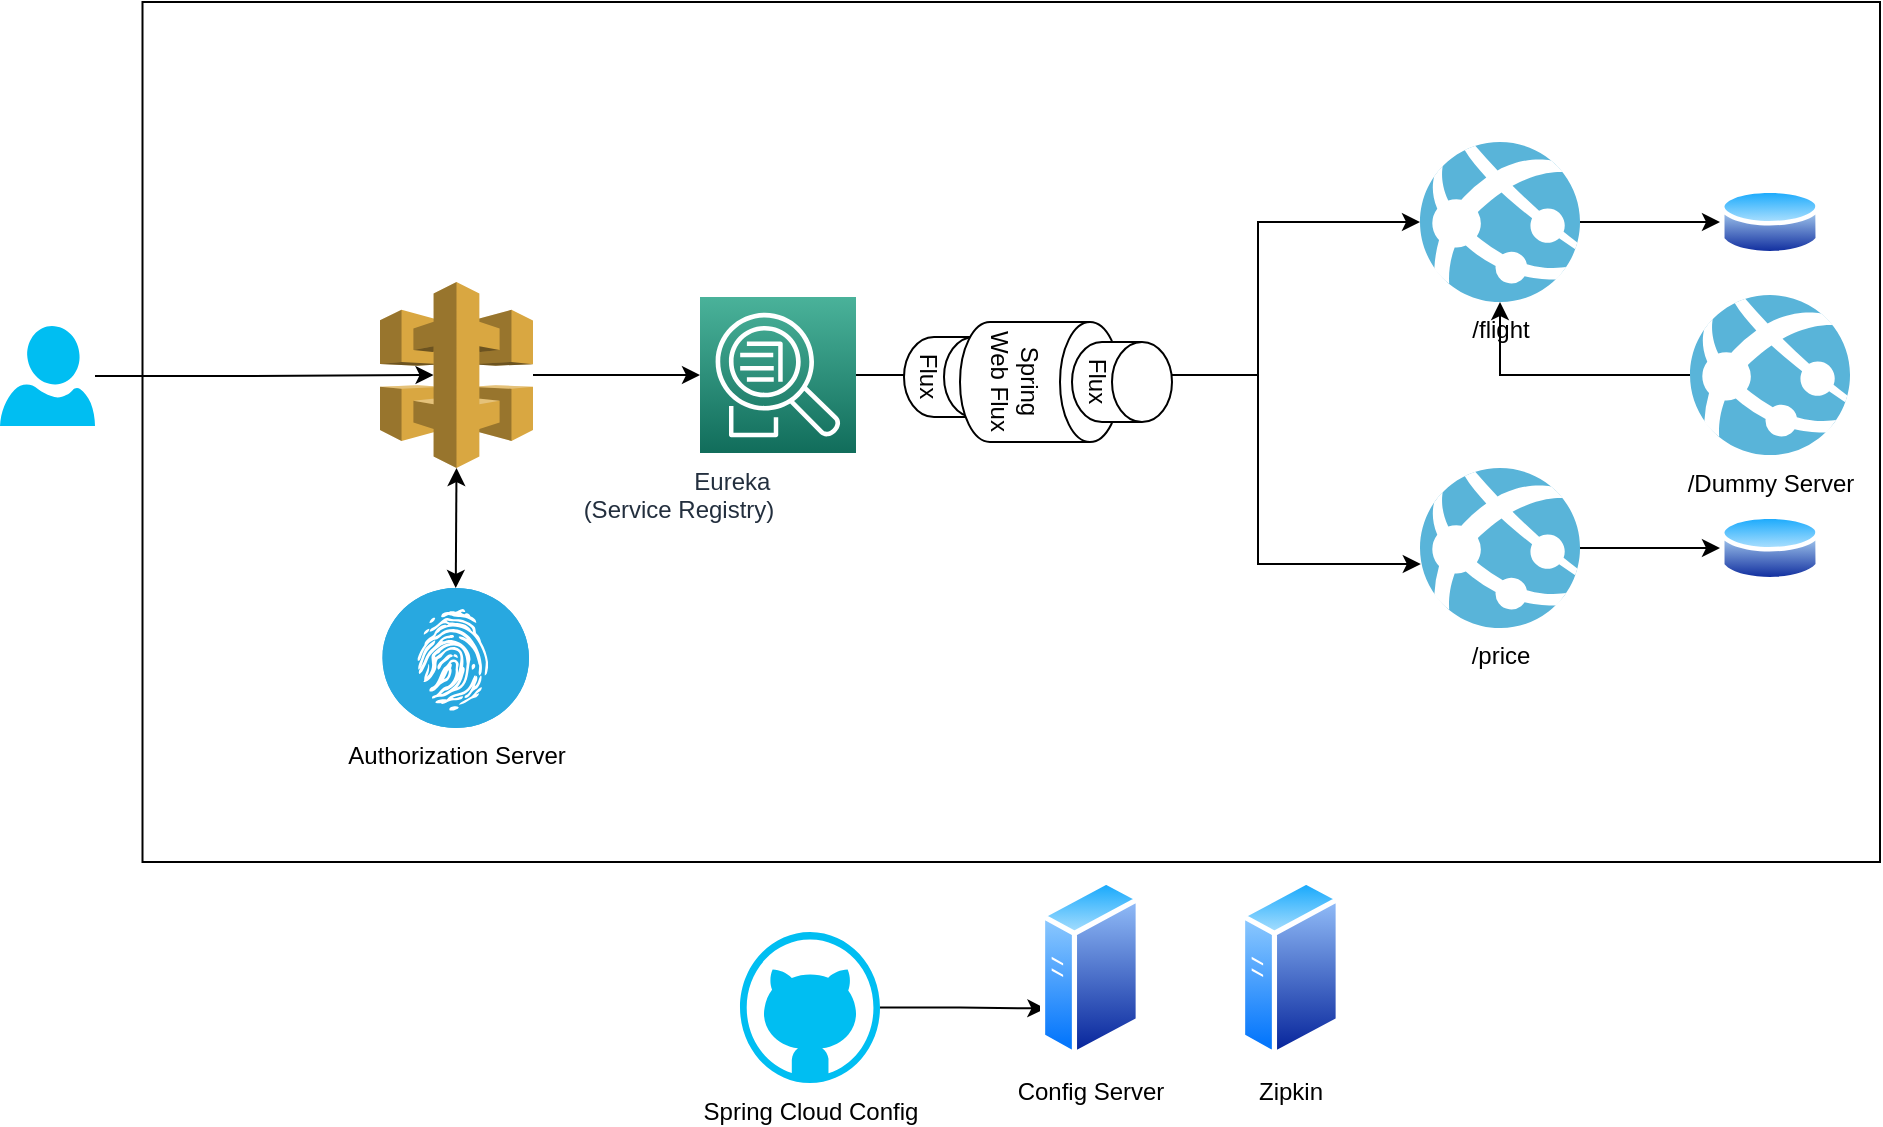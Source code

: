 <mxfile version="14.8.5" type="device"><diagram id="kakYy_44hIzoi5NwuhqP" name="Page-1"><mxGraphModel dx="2333" dy="699" grid="1" gridSize="10" guides="1" tooltips="1" connect="1" arrows="1" fold="1" page="1" pageScale="1" pageWidth="850" pageHeight="1100" math="0" shadow="0"><root><mxCell id="0"/><mxCell id="1" parent="0"/><mxCell id="1TpxPhBEobBxzbl29iNL-29" value="" style="rounded=0;whiteSpace=wrap;html=1;" vertex="1" parent="1"><mxGeometry x="-118.75" y="10" width="868.75" height="430" as="geometry"/></mxCell><mxCell id="1TpxPhBEobBxzbl29iNL-9" value="" style="edgeStyle=orthogonalEdgeStyle;rounded=0;orthogonalLoop=1;jettySize=auto;html=1;" edge="1" parent="1" source="1TpxPhBEobBxzbl29iNL-1" target="1TpxPhBEobBxzbl29iNL-8"><mxGeometry relative="1" as="geometry"/></mxCell><mxCell id="1TpxPhBEobBxzbl29iNL-1" value="" style="outlineConnect=0;dashed=0;verticalLabelPosition=bottom;verticalAlign=top;align=center;html=1;shape=mxgraph.aws3.api_gateway;fillColor=#D9A741;gradientColor=none;" vertex="1" parent="1"><mxGeometry y="150" width="76.5" height="93" as="geometry"/></mxCell><mxCell id="1TpxPhBEobBxzbl29iNL-3" style="edgeStyle=orthogonalEdgeStyle;rounded=0;orthogonalLoop=1;jettySize=auto;html=1;entryX=0.35;entryY=0.5;entryDx=0;entryDy=0;entryPerimeter=0;" edge="1" parent="1" source="1TpxPhBEobBxzbl29iNL-2" target="1TpxPhBEobBxzbl29iNL-1"><mxGeometry relative="1" as="geometry"/></mxCell><mxCell id="1TpxPhBEobBxzbl29iNL-2" value="" style="verticalLabelPosition=bottom;html=1;verticalAlign=top;align=center;strokeColor=none;fillColor=#00BEF2;shape=mxgraph.azure.user;" vertex="1" parent="1"><mxGeometry x="-190" y="172" width="47.5" height="50" as="geometry"/></mxCell><mxCell id="1TpxPhBEobBxzbl29iNL-4" value="Authorization Server" style="fillColor=#28A8E0;verticalLabelPosition=bottom;html=1;strokeColor=#ffffff;verticalAlign=top;align=center;points=[[0.145,0.145,0],[0.5,0,0],[0.855,0.145,0],[1,0.5,0],[0.855,0.855,0],[0.5,1,0],[0.145,0.855,0],[0,0.5,0]];pointerEvents=1;shape=mxgraph.cisco_safe.compositeIcon;bgIcon=ellipse;resIcon=mxgraph.cisco_safe.capability.identity_authorization;" vertex="1" parent="1"><mxGeometry x="1.25" y="303" width="73.25" height="70" as="geometry"/></mxCell><mxCell id="1TpxPhBEobBxzbl29iNL-6" value="" style="shape=image;verticalLabelPosition=bottom;labelBackgroundColor=#ffffff;verticalAlign=top;aspect=fixed;imageAspect=0;image=https://www.keycloak.org/resources/images/keycloak_logo_480x108.png;" vertex="1" parent="1"><mxGeometry x="-40" y="393" width="177.78" height="40" as="geometry"/></mxCell><mxCell id="1TpxPhBEobBxzbl29iNL-20" style="edgeStyle=orthogonalEdgeStyle;rounded=0;orthogonalLoop=1;jettySize=auto;html=1;" edge="1" parent="1" source="1TpxPhBEobBxzbl29iNL-8" target="1TpxPhBEobBxzbl29iNL-10"><mxGeometry relative="1" as="geometry"><Array as="points"><mxPoint x="439" y="120"/></Array></mxGeometry></mxCell><mxCell id="1TpxPhBEobBxzbl29iNL-21" style="edgeStyle=orthogonalEdgeStyle;rounded=0;orthogonalLoop=1;jettySize=auto;html=1;entryX=0.005;entryY=0.6;entryDx=0;entryDy=0;entryPerimeter=0;" edge="1" parent="1" source="1TpxPhBEobBxzbl29iNL-8" target="1TpxPhBEobBxzbl29iNL-11"><mxGeometry relative="1" as="geometry"><Array as="points"><mxPoint x="439" y="291"/></Array></mxGeometry></mxCell><mxCell id="1TpxPhBEobBxzbl29iNL-8" value="Eureka&amp;nbsp; &amp;nbsp; &amp;nbsp; &amp;nbsp; &amp;nbsp; &amp;nbsp; &amp;nbsp;&amp;nbsp;&lt;br&gt;(Service Registry)&amp;nbsp; &amp;nbsp; &amp;nbsp; &amp;nbsp; &amp;nbsp; &amp;nbsp; &amp;nbsp; &amp;nbsp; &amp;nbsp; &amp;nbsp; &amp;nbsp; &amp;nbsp; &amp;nbsp; &amp;nbsp; &amp;nbsp;&amp;nbsp;" style="points=[[0,0,0],[0.25,0,0],[0.5,0,0],[0.75,0,0],[1,0,0],[0,1,0],[0.25,1,0],[0.5,1,0],[0.75,1,0],[1,1,0],[0,0.25,0],[0,0.5,0],[0,0.75,0],[1,0.25,0],[1,0.5,0],[1,0.75,0]];outlineConnect=0;fontColor=#232F3E;gradientColor=#4AB29A;gradientDirection=north;fillColor=#116D5B;strokeColor=#ffffff;dashed=0;verticalLabelPosition=bottom;verticalAlign=top;align=center;html=1;fontSize=12;fontStyle=0;aspect=fixed;shape=mxgraph.aws4.resourceIcon;resIcon=mxgraph.aws4.application_discovery_service;" vertex="1" parent="1"><mxGeometry x="160" y="157.5" width="78" height="78" as="geometry"/></mxCell><mxCell id="1TpxPhBEobBxzbl29iNL-19" value="" style="edgeStyle=orthogonalEdgeStyle;rounded=0;orthogonalLoop=1;jettySize=auto;html=1;" edge="1" parent="1" source="1TpxPhBEobBxzbl29iNL-10" target="1TpxPhBEobBxzbl29iNL-14"><mxGeometry relative="1" as="geometry"/></mxCell><mxCell id="1TpxPhBEobBxzbl29iNL-10" value="/flight" style="aspect=fixed;html=1;points=[];align=center;image;fontSize=12;image=img/lib/mscae/App_Services.svg;" vertex="1" parent="1"><mxGeometry x="520" y="80" width="80" height="80" as="geometry"/></mxCell><mxCell id="1TpxPhBEobBxzbl29iNL-17" value="" style="edgeStyle=orthogonalEdgeStyle;rounded=0;orthogonalLoop=1;jettySize=auto;html=1;" edge="1" parent="1" source="1TpxPhBEobBxzbl29iNL-11" target="1TpxPhBEobBxzbl29iNL-16"><mxGeometry relative="1" as="geometry"/></mxCell><mxCell id="1TpxPhBEobBxzbl29iNL-11" value="/price" style="aspect=fixed;html=1;points=[];align=center;image;fontSize=12;image=img/lib/mscae/App_Services.svg;" vertex="1" parent="1"><mxGeometry x="520" y="243" width="80" height="80" as="geometry"/></mxCell><mxCell id="1TpxPhBEobBxzbl29iNL-14" value="" style="aspect=fixed;perimeter=ellipsePerimeter;html=1;align=center;shadow=0;dashed=0;spacingTop=3;image;image=img/lib/active_directory/database.svg;" vertex="1" parent="1"><mxGeometry x="670" y="101.5" width="50" height="37" as="geometry"/></mxCell><mxCell id="1TpxPhBEobBxzbl29iNL-16" value="" style="aspect=fixed;perimeter=ellipsePerimeter;html=1;align=center;shadow=0;dashed=0;spacingTop=3;image;image=img/lib/active_directory/database.svg;" vertex="1" parent="1"><mxGeometry x="670" y="264.5" width="50" height="37" as="geometry"/></mxCell><mxCell id="1TpxPhBEobBxzbl29iNL-23" value="" style="endArrow=classic;startArrow=classic;html=1;strokeColor=#000000;entryX=0.5;entryY=1;entryDx=0;entryDy=0;entryPerimeter=0;exitX=0.5;exitY=0;exitDx=0;exitDy=0;exitPerimeter=0;" edge="1" parent="1" source="1TpxPhBEobBxzbl29iNL-4" target="1TpxPhBEobBxzbl29iNL-1"><mxGeometry width="50" height="50" relative="1" as="geometry"><mxPoint x="250" y="310" as="sourcePoint"/><mxPoint x="300" y="260" as="targetPoint"/></mxGeometry></mxCell><mxCell id="1TpxPhBEobBxzbl29iNL-26" value="Flux" style="shape=cylinder3;whiteSpace=wrap;html=1;boundedLbl=1;backgroundOutline=1;size=15;rotation=90;" vertex="1" parent="1"><mxGeometry x="267" y="172.5" width="40" height="50" as="geometry"/></mxCell><mxCell id="1TpxPhBEobBxzbl29iNL-24" value="Spring &lt;br&gt;Web Flux" style="shape=cylinder3;whiteSpace=wrap;html=1;boundedLbl=1;backgroundOutline=1;size=15;rotation=90;" vertex="1" parent="1"><mxGeometry x="300" y="160" width="60" height="80" as="geometry"/></mxCell><mxCell id="1TpxPhBEobBxzbl29iNL-27" value="Flux" style="shape=cylinder3;whiteSpace=wrap;html=1;boundedLbl=1;backgroundOutline=1;size=15;rotation=90;" vertex="1" parent="1"><mxGeometry x="351" y="175" width="40" height="50" as="geometry"/></mxCell><mxCell id="1TpxPhBEobBxzbl29iNL-34" style="edgeStyle=orthogonalEdgeStyle;rounded=0;orthogonalLoop=1;jettySize=auto;html=1;entryX=0;entryY=0.75;entryDx=0;entryDy=0;strokeColor=#000000;" edge="1" parent="1" source="1TpxPhBEobBxzbl29iNL-28" target="1TpxPhBEobBxzbl29iNL-30"><mxGeometry relative="1" as="geometry"/></mxCell><mxCell id="1TpxPhBEobBxzbl29iNL-28" value="Spring Cloud Config&lt;br&gt;" style="verticalLabelPosition=bottom;html=1;verticalAlign=top;align=center;strokeColor=none;fillColor=#00BEF2;shape=mxgraph.azure.github_code;pointerEvents=1;" vertex="1" parent="1"><mxGeometry x="180" y="475" width="70" height="75.5" as="geometry"/></mxCell><mxCell id="1TpxPhBEobBxzbl29iNL-30" value="Config Server" style="aspect=fixed;perimeter=ellipsePerimeter;html=1;align=center;shadow=0;dashed=0;spacingTop=3;image;image=img/lib/active_directory/generic_server.svg;" vertex="1" parent="1"><mxGeometry x="330" y="448" width="50.4" height="90" as="geometry"/></mxCell><mxCell id="1TpxPhBEobBxzbl29iNL-32" value="Zipkin" style="aspect=fixed;perimeter=ellipsePerimeter;html=1;align=center;shadow=0;dashed=0;spacingTop=3;image;image=img/lib/active_directory/generic_server.svg;" vertex="1" parent="1"><mxGeometry x="430" y="448" width="50.4" height="90" as="geometry"/></mxCell><mxCell id="1TpxPhBEobBxzbl29iNL-36" value="" style="edgeStyle=orthogonalEdgeStyle;rounded=0;orthogonalLoop=1;jettySize=auto;html=1;strokeColor=#000000;" edge="1" parent="1" source="1TpxPhBEobBxzbl29iNL-35" target="1TpxPhBEobBxzbl29iNL-10"><mxGeometry relative="1" as="geometry"><Array as="points"><mxPoint x="560" y="197"/></Array></mxGeometry></mxCell><mxCell id="1TpxPhBEobBxzbl29iNL-35" value="/Dummy Server" style="aspect=fixed;html=1;points=[];align=center;image;fontSize=12;image=img/lib/mscae/App_Services.svg;" vertex="1" parent="1"><mxGeometry x="655" y="156.5" width="80" height="80" as="geometry"/></mxCell></root></mxGraphModel></diagram></mxfile>